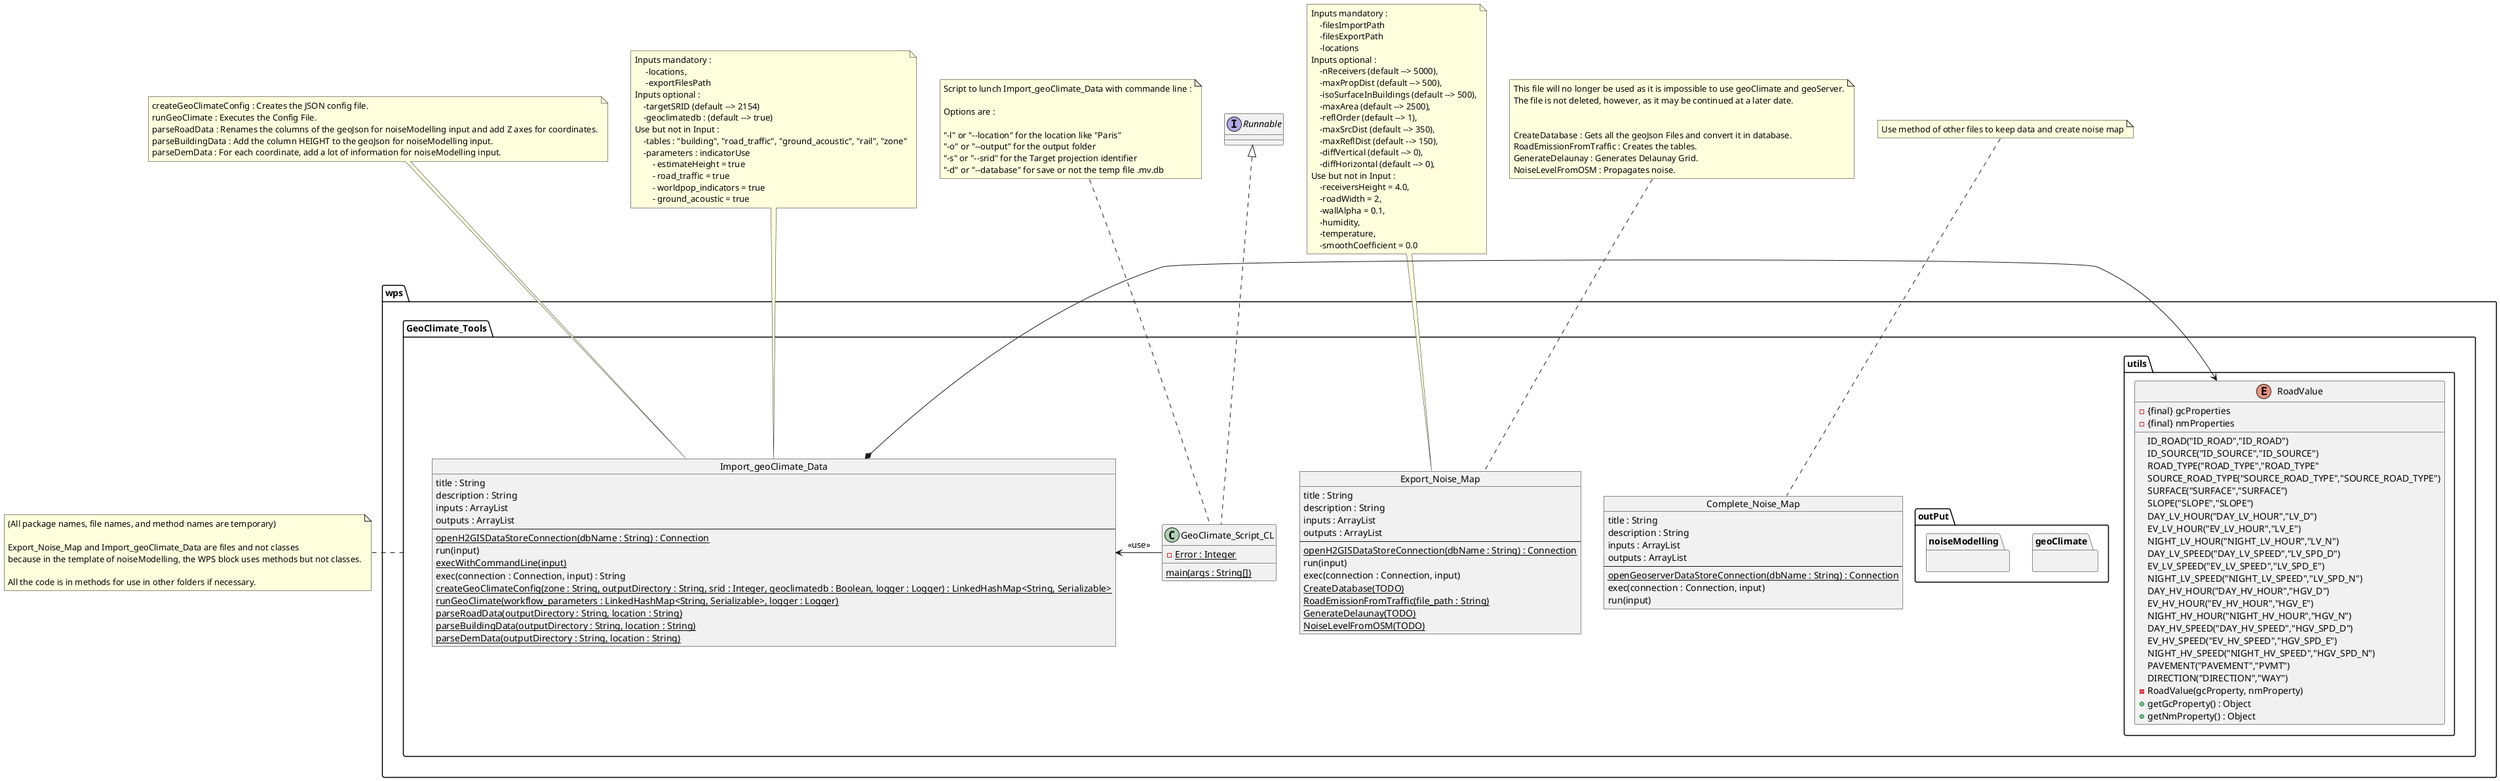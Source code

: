 @startuml
'https://plantuml.com/fr/object-diagram

package wps {

package GeoClimate_Tools {

    object Import_geoClimate_Data {
        title : String
        description : String
        inputs : ArrayList
        outputs : ArrayList
        ---
        {static} openH2GISDataStoreConnection(dbName : String) : Connection
        run(input)
        {static} execWithCommandLine(input)
        exec(connection : Connection, input) : String
        {static} createGeoClimateConfig(zone : String, outputDirectory : String, srid : Integer, geoclimatedb : Boolean, logger : Logger) : LinkedHashMap<String, Serializable>
        {static} runGeoClimate(workflow_parameters : LinkedHashMap<String, Serializable>, logger : Logger)
        {static} parseRoadData(outputDirectory : String, location : String)
        {static} parseBuildingData(outputDirectory : String, location : String)
        {static} parseDemData(outputDirectory : String, location : String)
    }

    class GeoClimate_Script_CL implements .Runnable{
         - {static} Error : Integer
         {static} main(args : String[])
    }

    object Export_Noise_Map {
        title : String
        description : String
        inputs : ArrayList
        outputs : ArrayList
        ---
        {static} openH2GISDataStoreConnection(dbName : String) : Connection
        run(input)
        exec(connection : Connection, input)
        {static} CreateDatabase(TODO)
        {static} RoadEmissionFromTraffic(file_path : String)
        {static} GenerateDelaunay(TODO)
        {static} NoiseLevelFromOSM(TODO)
    }

    object Complete_Noise_Map{
        title : String
        description : String
        inputs : ArrayList
        outputs : ArrayList
        ---
        {static} openGeoserverDataStoreConnection(dbName : String) : Connection
        exec(connection : Connection, input)
        run(input)
    }

    package utils{
        enum RoadValue{
               ID_ROAD("ID_ROAD","ID_ROAD")
               ID_SOURCE("ID_SOURCE","ID_SOURCE")
               ROAD_TYPE("ROAD_TYPE","ROAD_TYPE"
               SOURCE_ROAD_TYPE("SOURCE_ROAD_TYPE","SOURCE_ROAD_TYPE")
               SURFACE("SURFACE","SURFACE")
               SLOPE("SLOPE","SLOPE")
               DAY_LV_HOUR("DAY_LV_HOUR","LV_D")
               EV_LV_HOUR("EV_LV_HOUR","LV_E")
               NIGHT_LV_HOUR("NIGHT_LV_HOUR","LV_N")
               DAY_LV_SPEED("DAY_LV_SPEED","LV_SPD_D")
               EV_LV_SPEED("EV_LV_SPEED","LV_SPD_E")
               NIGHT_LV_SPEED("NIGHT_LV_SPEED","LV_SPD_N")
               DAY_HV_HOUR("DAY_HV_HOUR","HGV_D")
               EV_HV_HOUR("EV_HV_HOUR","HGV_E")
               NIGHT_HV_HOUR("NIGHT_HV_HOUR","HGV_N")
               DAY_HV_SPEED("DAY_HV_SPEED","HGV_SPD_D")
               EV_HV_SPEED("EV_HV_SPEED","HGV_SPD_E")
               NIGHT_HV_SPEED("NIGHT_HV_SPEED","HGV_SPD_N")
               PAVEMENT("PAVEMENT","PVMT")
               DIRECTION("DIRECTION","WAY")
            - {final} gcProperties
            - {final} nmProperties
            - RoadValue(gcProperty, nmProperty)
            + getGcProperty() : Object
            + getNmProperty() : Object
        }
    }

    package outPut {

        package geoClimate {
        }

        package noiseModelling {
        }
    }
}

/'
package Database_Manageur{
    object Add_Primary_Key{

    }

    object Clean_Database{

    }

     object Display_Database{

     }
}


package Import_and_Export{

    object Export_Table{
    }

    object Import_File{
    }

}

package Acoustic_Tools{

    object Create_Isosurface{
    }
}

package NoiseModelling{

    object Road_Emission_From_Traffic{
    }

    object Noise_level_from_traffic{
    }

}

package Receivers{

    object Delaunay_Grid{
    }

}
'/

}

note left of GeoClimate_Tools
(All package names, file names, and method names are temporary)

Export_Noise_Map and Import_geoClimate_Data are files and not classes
because in the template of noiseModelling, the WPS block uses methods but not classes.

All the code is in methods for use in other folders if necessary.
end note

note top of Import_geoClimate_Data
createGeoClimateConfig : Creates the JSON config file.
runGeoClimate : Executes the Config File.
parseRoadData : Renames the columns of the geoJson for noiseModelling input and add Z axes for coordinates.
parseBuildingData : Add the column HEIGHT to the geoJson for noiseModelling input.
parseDemData : For each coordinate, add a lot of information for noiseModelling input.
end note

note top of Import_geoClimate_Data
Inputs mandatory :
     -locations,
     -exportFilesPath
Inputs optional :
    -targetSRID (default --> 2154)
    -geoclimatedb : (default --> true)
Use but not in Input :
    -tables : "building", "road_traffic", "ground_acoustic", "rail", "zone"
    -parameters : indicatorUse
        - estimateHeight = true
        - road_traffic = true
        - worldpop_indicators = true
        - ground_acoustic = true
end note

note top of GeoClimate_Script_CL
Script to lunch Import_geoClimate_Data with commande line :

Options are :

"-l" or "--location" for the location like "Paris"
"-o" or "--output" for the output folder
"-s" or "--srid" for the Target projection identifier
"-d" or "--database" for save or not the temp file .mv.db
end note

note top of Export_Noise_Map
This file will no longer be used as it is impossible to use geoClimate and geoServer.
The file is not deleted, however, as it may be continued at a later date.


CreateDatabase : Gets all the geoJson Files and convert it in database.
RoadEmissionFromTraffic : Creates the tables.
GenerateDelaunay : Generates Delaunay Grid.
NoiseLevelFromOSM : Propagates noise.
end note

note top of Export_Noise_Map
Inputs mandatory :
    -filesImportPath
    -filesExportPath
    -locations
Inputs optional :
    -nReceivers (default --> 5000),
    -maxPropDist (default --> 500),
    -isoSurfaceInBuildings (default --> 500),
    -maxArea (default --> 2500),
    -reflOrder (default --> 1),
    -maxSrcDist (default --> 350),
    -maxReflDist (default --> 150),
    -diffVertical (default --> 0),
    -diffHorizontal (default --> 0),
Use but not in Input :
    -receiversHeight = 4.0,
    -roadWidth = 2,
    -wallAlpha = 0.1,
    -humidity,
    -temperature,
    -smoothCoefficient = 0.0
end note

note top of Complete_Noise_Map
Use method of other files to keep data and create noise map
end note

/'
Export_Noise_Map --> Add_Primary_Key : <<use>>
Export_Noise_Map --> Clean_Database : <<use>>
Export_Noise_Map --> Display_Database : <<use>>

Export_Noise_Map --> Import_File : <<use>>
Export_Noise_Map --> Export_Table : <<use>>

Export_Noise_Map --> Create_Isosurface : <<use>>

Export_Noise_Map --> Delaunay_Grid : <<use>>

Export_Noise_Map --> Noise_level_from_traffic : <<use>>
Export_Noise_Map --> Road_Emission_From_Traffic : <<use>>

'/

Import_geoClimate_Data *-left-> RoadValue

GeoClimate_Script_CL -right-> Import_geoClimate_Data : <<use>>


@enduml
